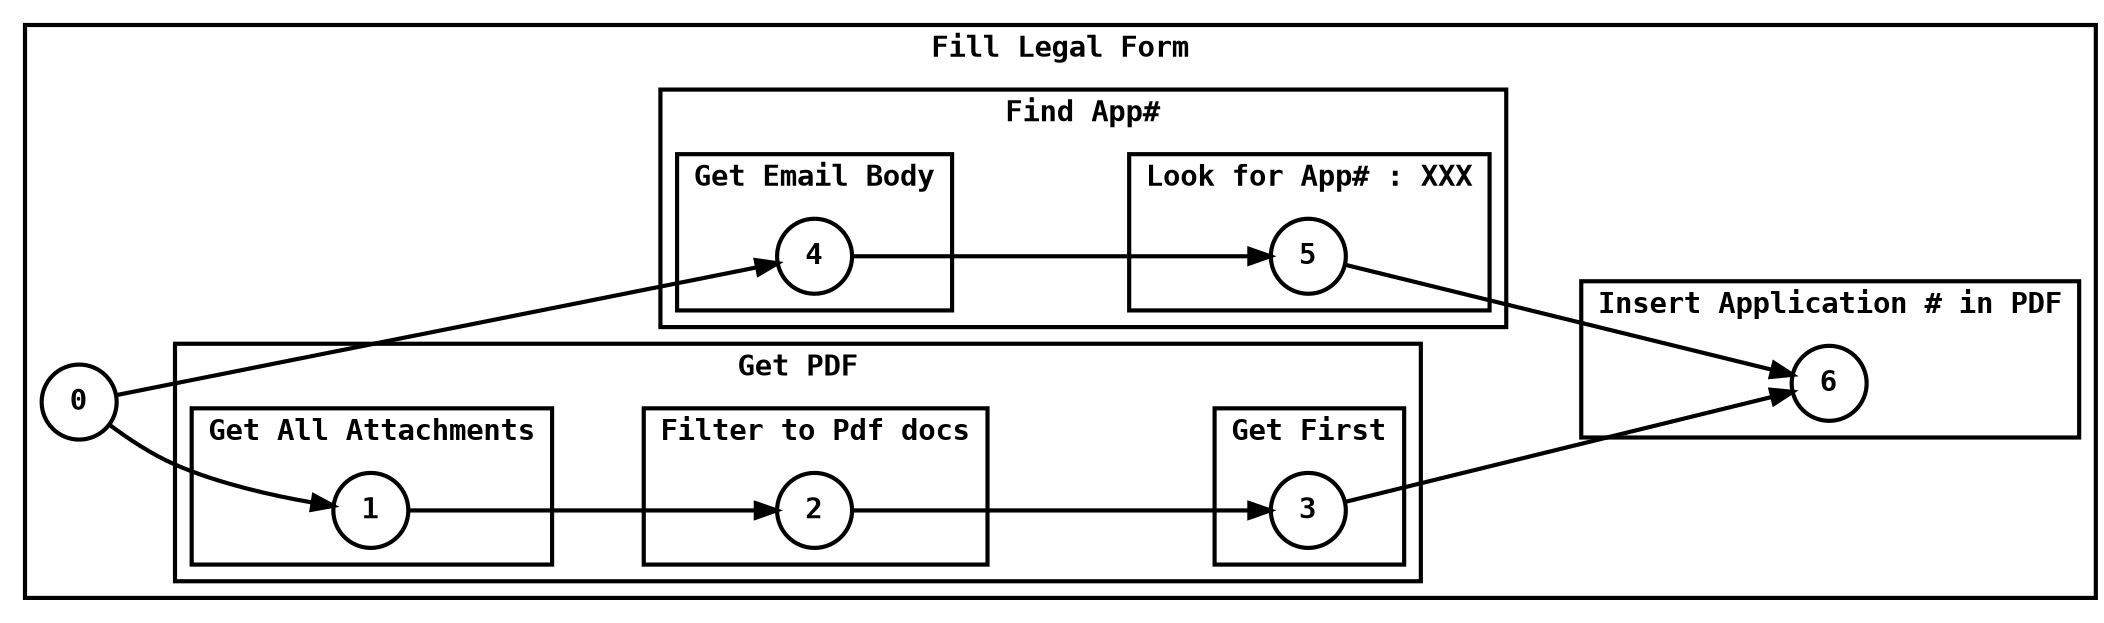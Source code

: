 digraph {
    graph [rankdir=LR];
    subgraph cluster_1 {
        graph [fillcolor=white
              ,fontname="consolas bold"
              ,label="Fill Legal Form"
              ,penwidth=2
              ,style=filled];
        subgraph cluster_2 {
            graph [fillcolor=white
                  ,fontname="consolas bold"
                  ,label="Get PDF"
                  ,penwidth=2
                  ,style=filled];
            subgraph cluster_3 {
                graph [fillcolor=white
                      ,fontname="consolas bold"
                      ,label="Get All Attachments"
                      ,penwidth=2
                      ,style=filled];
                1 [style=filled
                  ,fontname="consolas bold"
                  ,fillcolor=white
                  ,penwidth=2
                  ,shape=circle];
            }
            subgraph cluster_4 {
                graph [fillcolor=white
                      ,fontname="consolas bold"
                      ,label="Filter to Pdf docs"
                      ,penwidth=2
                      ,style=filled];
                2 [style=filled
                  ,fontname="consolas bold"
                  ,fillcolor=white
                  ,penwidth=2
                  ,shape=circle];
            }
            subgraph cluster_5 {
                graph [fillcolor=white
                      ,fontname="consolas bold"
                      ,label="Get First"
                      ,penwidth=2
                      ,style=filled];
                3 [style=filled
                  ,fontname="consolas bold"
                  ,fillcolor=white
                  ,penwidth=2
                  ,shape=circle];
            }
        }
        subgraph cluster_6 {
            graph [fillcolor=white
                  ,fontname="consolas bold"
                  ,label="Find App#"
                  ,penwidth=2
                  ,style=filled];
            subgraph cluster_7 {
                graph [fillcolor=white
                      ,fontname="consolas bold"
                      ,label="Get Email Body"
                      ,penwidth=2
                      ,style=filled];
                4 [style=filled
                  ,fontname="consolas bold"
                  ,fillcolor=white
                  ,penwidth=2
                  ,shape=circle];
            }
            subgraph cluster_8 {
                graph [fillcolor=white
                      ,fontname="consolas bold"
                      ,label="Look for App# : XXX"
                      ,penwidth=2
                      ,style=filled];
                5 [style=filled
                  ,fontname="consolas bold"
                  ,fillcolor=white
                  ,penwidth=2
                  ,shape=circle];
            }
        }
        subgraph cluster_9 {
            graph [fillcolor=white
                  ,fontname="consolas bold"
                  ,label="Insert Application # in PDF"
                  ,penwidth=2
                  ,style=filled];
            6 [style=filled
              ,fontname="consolas bold"
              ,fillcolor=white
              ,penwidth=2
              ,shape=circle];
        }
        0 [style=filled
          ,fontname="consolas bold"
          ,fillcolor=white
          ,penwidth=2
          ,shape=circle];
    }
    0 -> 1 [penwidth=2];
    0 -> 4 [penwidth=2];
    1 -> 2 [penwidth=2];
    2 -> 3 [penwidth=2];
    3 -> 6 [penwidth=2];
    4 -> 5 [penwidth=2];
    5 -> 6 [penwidth=2];
}